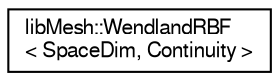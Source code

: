 digraph "Graphical Class Hierarchy"
{
  edge [fontname="FreeSans",fontsize="10",labelfontname="FreeSans",labelfontsize="10"];
  node [fontname="FreeSans",fontsize="10",shape=record];
  rankdir="LR";
  Node1 [label="libMesh::WendlandRBF\l\< SpaceDim, Continuity \>",height=0.2,width=0.4,color="black", fillcolor="white", style="filled",URL="$classlibMesh_1_1WendlandRBF.html"];
}
